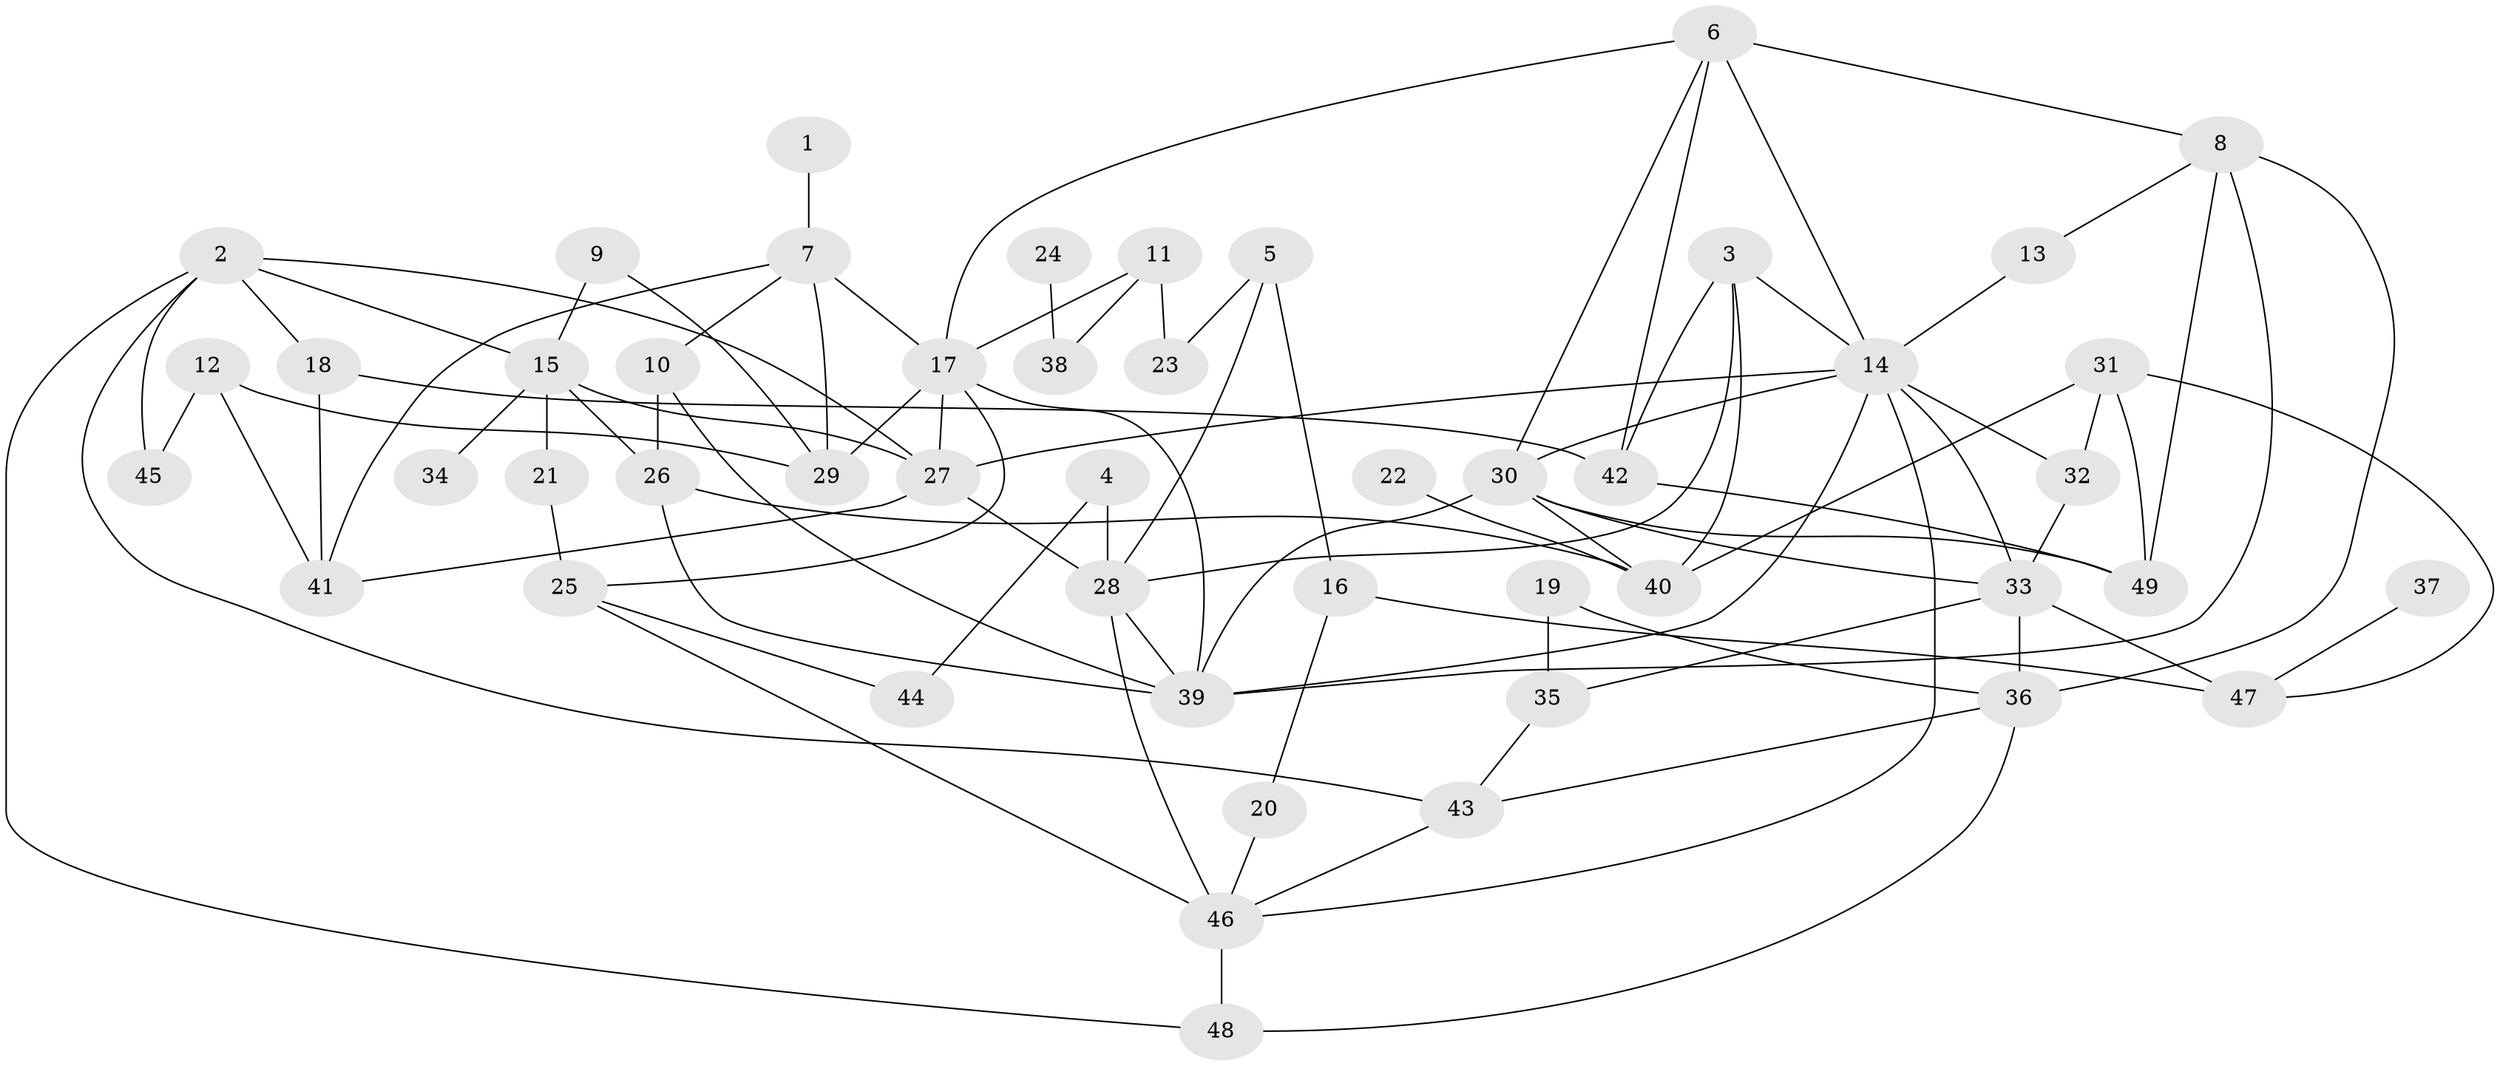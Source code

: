 // original degree distribution, {5: 0.09183673469387756, 6: 0.07142857142857142, 4: 0.12244897959183673, 1: 0.19387755102040816, 3: 0.2755102040816326, 7: 0.01020408163265306, 2: 0.23469387755102042}
// Generated by graph-tools (version 1.1) at 2025/01/03/09/25 03:01:11]
// undirected, 49 vertices, 91 edges
graph export_dot {
graph [start="1"]
  node [color=gray90,style=filled];
  1;
  2;
  3;
  4;
  5;
  6;
  7;
  8;
  9;
  10;
  11;
  12;
  13;
  14;
  15;
  16;
  17;
  18;
  19;
  20;
  21;
  22;
  23;
  24;
  25;
  26;
  27;
  28;
  29;
  30;
  31;
  32;
  33;
  34;
  35;
  36;
  37;
  38;
  39;
  40;
  41;
  42;
  43;
  44;
  45;
  46;
  47;
  48;
  49;
  1 -- 7 [weight=1.0];
  2 -- 15 [weight=1.0];
  2 -- 18 [weight=1.0];
  2 -- 27 [weight=1.0];
  2 -- 43 [weight=1.0];
  2 -- 45 [weight=1.0];
  2 -- 48 [weight=1.0];
  3 -- 14 [weight=1.0];
  3 -- 28 [weight=1.0];
  3 -- 40 [weight=1.0];
  3 -- 42 [weight=1.0];
  4 -- 28 [weight=1.0];
  4 -- 44 [weight=1.0];
  5 -- 16 [weight=1.0];
  5 -- 23 [weight=1.0];
  5 -- 28 [weight=1.0];
  6 -- 8 [weight=1.0];
  6 -- 14 [weight=2.0];
  6 -- 17 [weight=1.0];
  6 -- 30 [weight=1.0];
  6 -- 42 [weight=1.0];
  7 -- 10 [weight=1.0];
  7 -- 17 [weight=1.0];
  7 -- 29 [weight=1.0];
  7 -- 41 [weight=1.0];
  8 -- 13 [weight=1.0];
  8 -- 36 [weight=1.0];
  8 -- 39 [weight=1.0];
  8 -- 49 [weight=1.0];
  9 -- 15 [weight=1.0];
  9 -- 29 [weight=1.0];
  10 -- 26 [weight=1.0];
  10 -- 39 [weight=1.0];
  11 -- 17 [weight=1.0];
  11 -- 23 [weight=2.0];
  11 -- 38 [weight=1.0];
  12 -- 29 [weight=1.0];
  12 -- 41 [weight=1.0];
  12 -- 45 [weight=1.0];
  13 -- 14 [weight=1.0];
  14 -- 27 [weight=1.0];
  14 -- 30 [weight=1.0];
  14 -- 32 [weight=1.0];
  14 -- 33 [weight=2.0];
  14 -- 39 [weight=1.0];
  14 -- 46 [weight=1.0];
  15 -- 21 [weight=1.0];
  15 -- 26 [weight=1.0];
  15 -- 27 [weight=1.0];
  15 -- 34 [weight=1.0];
  16 -- 20 [weight=1.0];
  16 -- 47 [weight=1.0];
  17 -- 25 [weight=1.0];
  17 -- 27 [weight=1.0];
  17 -- 29 [weight=1.0];
  17 -- 39 [weight=1.0];
  18 -- 41 [weight=1.0];
  18 -- 42 [weight=1.0];
  19 -- 35 [weight=1.0];
  19 -- 36 [weight=1.0];
  20 -- 46 [weight=1.0];
  21 -- 25 [weight=1.0];
  22 -- 40 [weight=1.0];
  24 -- 38 [weight=1.0];
  25 -- 44 [weight=1.0];
  25 -- 46 [weight=2.0];
  26 -- 39 [weight=1.0];
  26 -- 40 [weight=1.0];
  27 -- 28 [weight=1.0];
  27 -- 41 [weight=1.0];
  28 -- 39 [weight=1.0];
  28 -- 46 [weight=1.0];
  30 -- 33 [weight=1.0];
  30 -- 39 [weight=1.0];
  30 -- 40 [weight=1.0];
  30 -- 49 [weight=1.0];
  31 -- 32 [weight=1.0];
  31 -- 40 [weight=1.0];
  31 -- 47 [weight=1.0];
  31 -- 49 [weight=1.0];
  32 -- 33 [weight=1.0];
  33 -- 35 [weight=1.0];
  33 -- 36 [weight=1.0];
  33 -- 47 [weight=1.0];
  35 -- 43 [weight=1.0];
  36 -- 43 [weight=1.0];
  36 -- 48 [weight=1.0];
  37 -- 47 [weight=1.0];
  42 -- 49 [weight=1.0];
  43 -- 46 [weight=1.0];
  46 -- 48 [weight=1.0];
}

